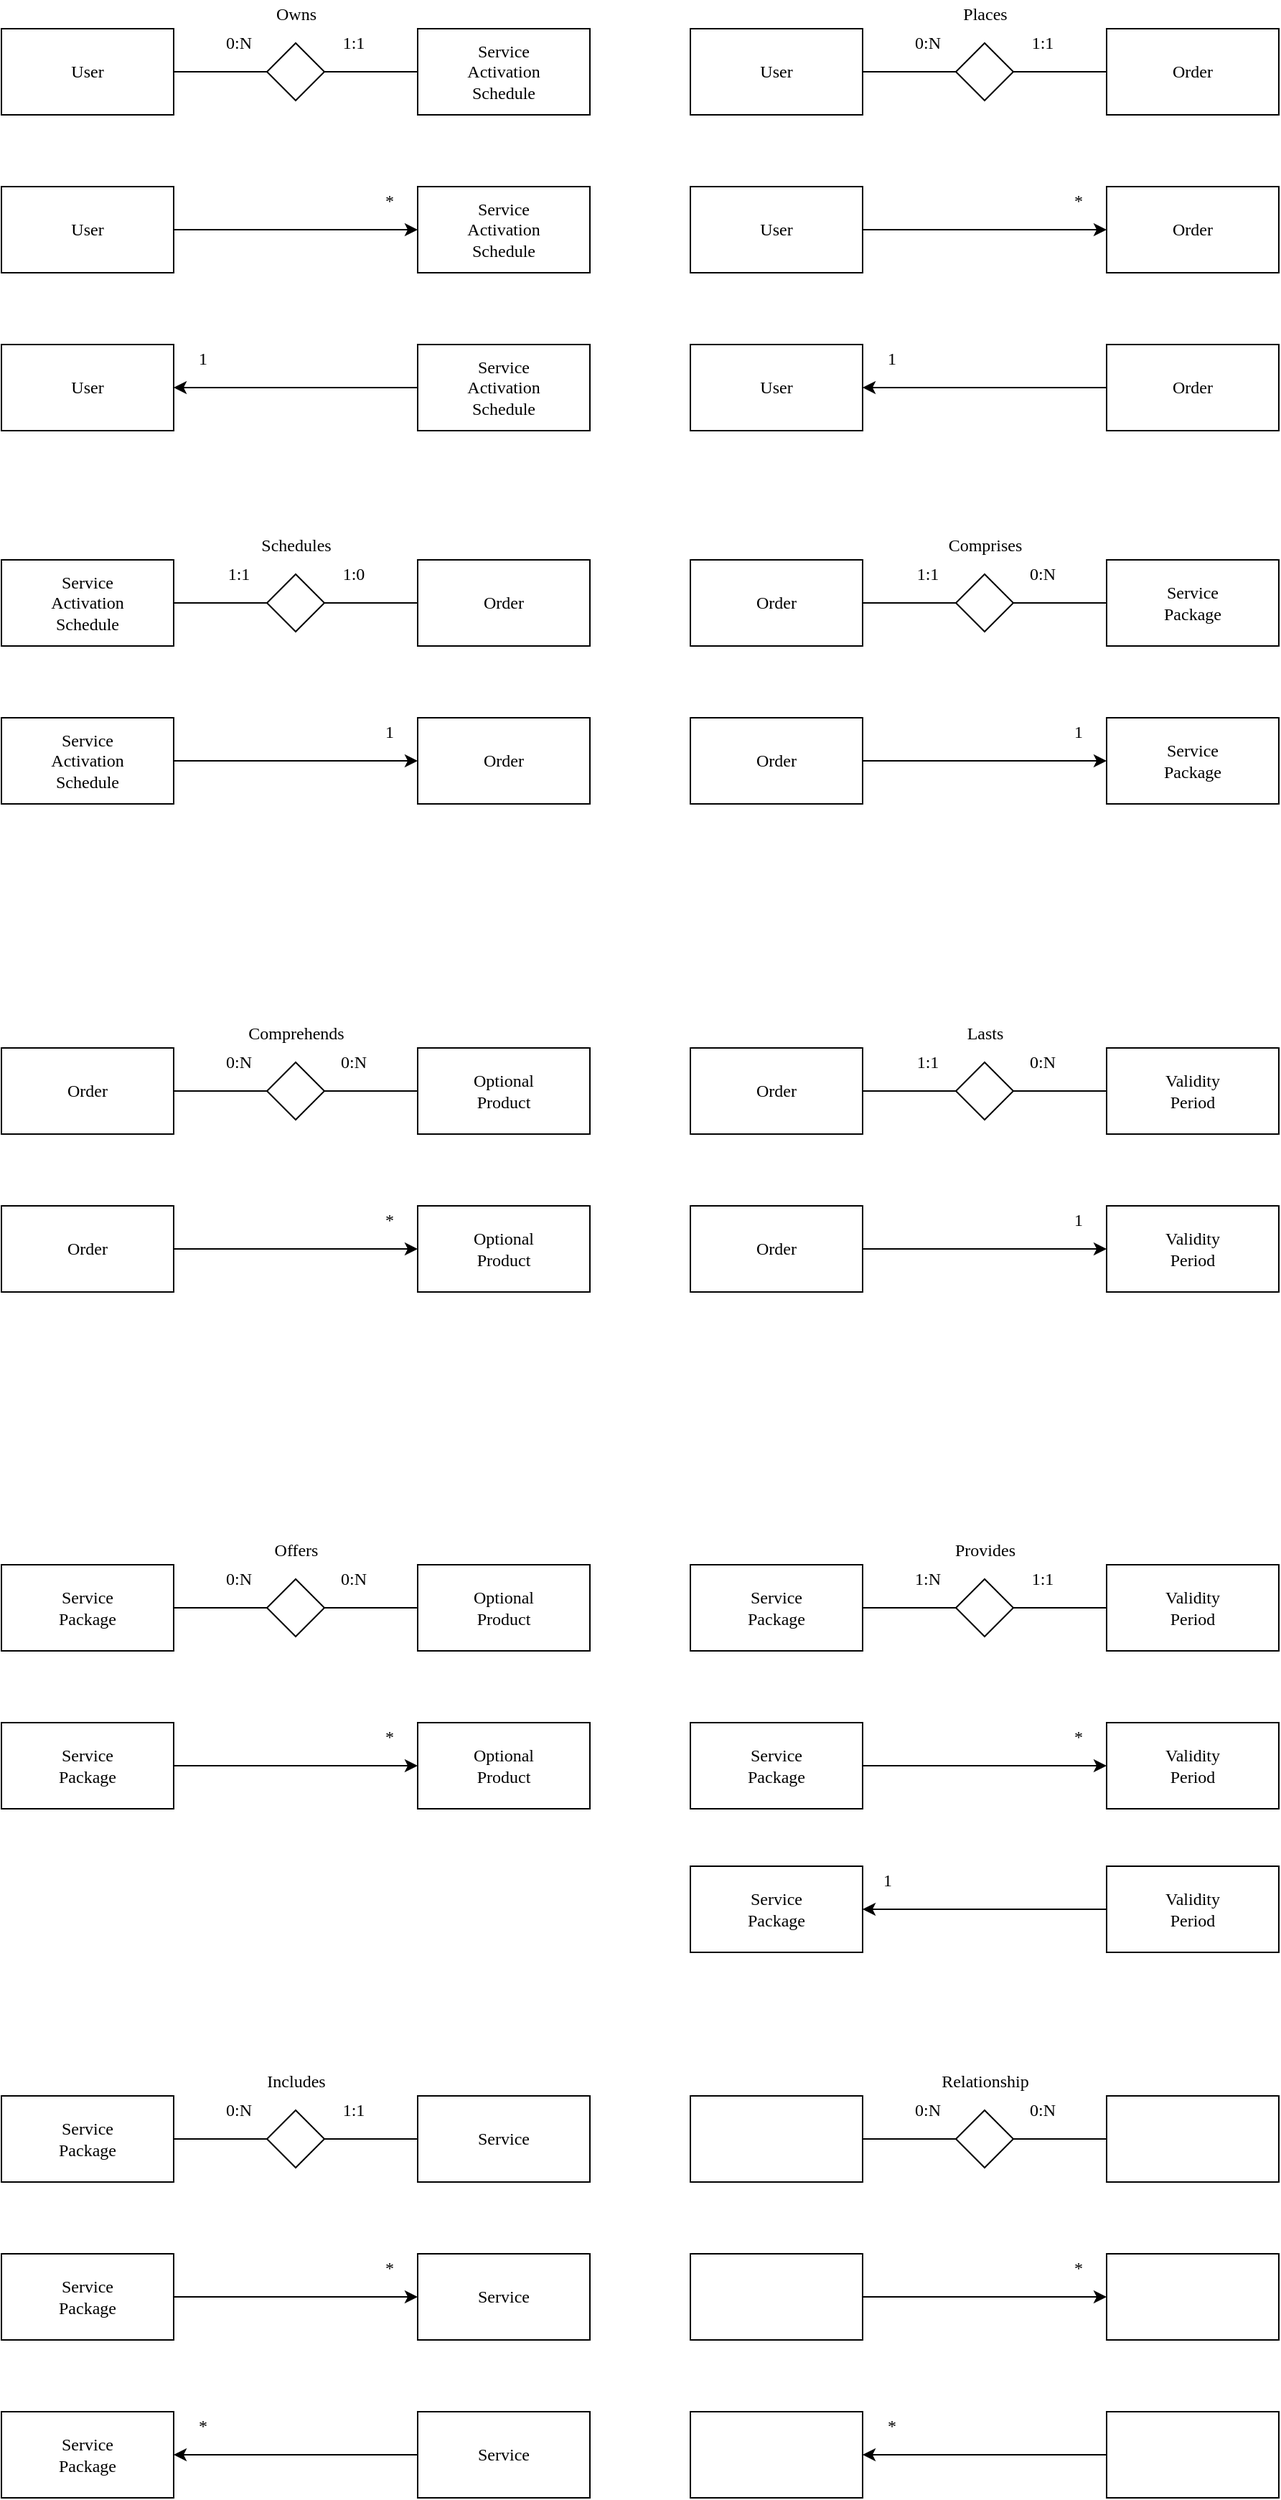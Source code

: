 <mxfile version="18.0.0" type="github">
  <diagram id="xdTWjJYM175qfD4tmGjs" name="Page-1">
    <mxGraphModel dx="852" dy="443" grid="1" gridSize="10" guides="1" tooltips="1" connect="1" arrows="1" fold="1" page="1" pageScale="1" pageWidth="1200" pageHeight="1600" math="0" shadow="0">
      <root>
        <mxCell id="0" />
        <mxCell id="1" parent="0" />
        <mxCell id="1-D_KxIJZ4Pd3v68MxdM-4" value="" style="edgeStyle=orthogonalEdgeStyle;rounded=0;orthogonalLoop=1;jettySize=auto;html=1;endArrow=none;endFill=0;fontFamily=Verdana;labelBackgroundColor=none;" parent="1" source="1-D_KxIJZ4Pd3v68MxdM-1" target="1-D_KxIJZ4Pd3v68MxdM-2" edge="1">
          <mxGeometry relative="1" as="geometry" />
        </mxCell>
        <mxCell id="1-D_KxIJZ4Pd3v68MxdM-1" value="User" style="rounded=0;whiteSpace=wrap;html=1;fontFamily=Verdana;labelBackgroundColor=none;" parent="1" vertex="1">
          <mxGeometry x="200" y="120" width="120" height="60" as="geometry" />
        </mxCell>
        <mxCell id="1-D_KxIJZ4Pd3v68MxdM-2" value="" style="rhombus;whiteSpace=wrap;html=1;fontFamily=Verdana;labelBackgroundColor=none;" parent="1" vertex="1">
          <mxGeometry x="385" y="130" width="40" height="40" as="geometry" />
        </mxCell>
        <mxCell id="1-D_KxIJZ4Pd3v68MxdM-5" value="" style="edgeStyle=orthogonalEdgeStyle;rounded=0;orthogonalLoop=1;jettySize=auto;html=1;endArrow=none;endFill=0;fontFamily=Verdana;labelBackgroundColor=none;" parent="1" source="1-D_KxIJZ4Pd3v68MxdM-3" target="1-D_KxIJZ4Pd3v68MxdM-2" edge="1">
          <mxGeometry relative="1" as="geometry" />
        </mxCell>
        <mxCell id="1-D_KxIJZ4Pd3v68MxdM-3" value="&lt;div&gt;Service&lt;/div&gt;&lt;div&gt;Activation&lt;/div&gt;&lt;div&gt;Schedule&lt;br&gt;&lt;/div&gt;" style="rounded=0;whiteSpace=wrap;html=1;fontFamily=Verdana;labelBackgroundColor=none;" parent="1" vertex="1">
          <mxGeometry x="490" y="120" width="120" height="60" as="geometry" />
        </mxCell>
        <mxCell id="1-D_KxIJZ4Pd3v68MxdM-11" style="edgeStyle=orthogonalEdgeStyle;rounded=0;orthogonalLoop=1;jettySize=auto;html=1;entryX=0;entryY=0.5;entryDx=0;entryDy=0;endArrow=classic;endFill=1;fontFamily=Verdana;labelBackgroundColor=none;" parent="1" source="1-D_KxIJZ4Pd3v68MxdM-7" target="1-D_KxIJZ4Pd3v68MxdM-10" edge="1">
          <mxGeometry relative="1" as="geometry" />
        </mxCell>
        <mxCell id="1-D_KxIJZ4Pd3v68MxdM-7" value="User" style="rounded=0;whiteSpace=wrap;html=1;fontFamily=Verdana;labelBackgroundColor=none;" parent="1" vertex="1">
          <mxGeometry x="200" y="230" width="120" height="60" as="geometry" />
        </mxCell>
        <mxCell id="1-D_KxIJZ4Pd3v68MxdM-10" value="&lt;div&gt;Service&lt;/div&gt;&lt;div&gt;Activation&lt;/div&gt;&lt;div&gt;Schedule&lt;br&gt;&lt;/div&gt;" style="rounded=0;whiteSpace=wrap;html=1;fontFamily=Verdana;labelBackgroundColor=none;" parent="1" vertex="1">
          <mxGeometry x="490" y="230" width="120" height="60" as="geometry" />
        </mxCell>
        <mxCell id="1-D_KxIJZ4Pd3v68MxdM-12" style="edgeStyle=orthogonalEdgeStyle;rounded=0;orthogonalLoop=1;jettySize=auto;html=1;entryX=0;entryY=0.5;entryDx=0;entryDy=0;endArrow=none;endFill=0;startArrow=classic;startFill=1;fontFamily=Verdana;labelBackgroundColor=none;" parent="1" source="1-D_KxIJZ4Pd3v68MxdM-13" target="1-D_KxIJZ4Pd3v68MxdM-14" edge="1">
          <mxGeometry relative="1" as="geometry" />
        </mxCell>
        <mxCell id="1-D_KxIJZ4Pd3v68MxdM-13" value="User" style="rounded=0;whiteSpace=wrap;html=1;fontFamily=Verdana;labelBackgroundColor=none;" parent="1" vertex="1">
          <mxGeometry x="200" y="340" width="120" height="60" as="geometry" />
        </mxCell>
        <mxCell id="1-D_KxIJZ4Pd3v68MxdM-14" value="&lt;div&gt;Service&lt;/div&gt;&lt;div&gt;Activation&lt;/div&gt;&lt;div&gt;Schedule&lt;br&gt;&lt;/div&gt;" style="rounded=0;whiteSpace=wrap;html=1;fontFamily=Verdana;labelBackgroundColor=none;" parent="1" vertex="1">
          <mxGeometry x="490" y="340" width="120" height="60" as="geometry" />
        </mxCell>
        <mxCell id="1-D_KxIJZ4Pd3v68MxdM-27" value="0:N" style="text;html=1;align=center;verticalAlign=middle;resizable=0;points=[];autosize=1;strokeColor=none;fillColor=none;fontFamily=Verdana;" parent="1" vertex="1">
          <mxGeometry x="345" y="120" width="40" height="20" as="geometry" />
        </mxCell>
        <mxCell id="1-D_KxIJZ4Pd3v68MxdM-28" value="1:1" style="text;html=1;align=center;verticalAlign=middle;resizable=0;points=[];autosize=1;strokeColor=none;fillColor=none;fontFamily=Verdana;" parent="1" vertex="1">
          <mxGeometry x="430" y="120" width="30" height="20" as="geometry" />
        </mxCell>
        <mxCell id="1-D_KxIJZ4Pd3v68MxdM-29" value="*" style="text;html=1;align=center;verticalAlign=middle;resizable=0;points=[];autosize=1;strokeColor=none;fillColor=none;fontFamily=Verdana;" parent="1" vertex="1">
          <mxGeometry x="460" y="230" width="20" height="20" as="geometry" />
        </mxCell>
        <mxCell id="1-D_KxIJZ4Pd3v68MxdM-30" value="1" style="text;html=1;align=center;verticalAlign=middle;resizable=0;points=[];autosize=1;strokeColor=none;fillColor=none;fontFamily=Verdana;" parent="1" vertex="1">
          <mxGeometry x="330" y="340" width="20" height="20" as="geometry" />
        </mxCell>
        <mxCell id="1-D_KxIJZ4Pd3v68MxdM-31" value="" style="edgeStyle=orthogonalEdgeStyle;rounded=0;orthogonalLoop=1;jettySize=auto;html=1;endArrow=none;endFill=0;fontFamily=Verdana;labelBackgroundColor=none;" parent="1" source="1-D_KxIJZ4Pd3v68MxdM-32" target="1-D_KxIJZ4Pd3v68MxdM-33" edge="1">
          <mxGeometry relative="1" as="geometry" />
        </mxCell>
        <mxCell id="1-D_KxIJZ4Pd3v68MxdM-32" value="User" style="rounded=0;whiteSpace=wrap;html=1;fontFamily=Verdana;labelBackgroundColor=none;" parent="1" vertex="1">
          <mxGeometry x="680" y="120" width="120" height="60" as="geometry" />
        </mxCell>
        <mxCell id="1-D_KxIJZ4Pd3v68MxdM-33" value="" style="rhombus;whiteSpace=wrap;html=1;fontFamily=Verdana;labelBackgroundColor=none;" parent="1" vertex="1">
          <mxGeometry x="865" y="130" width="40" height="40" as="geometry" />
        </mxCell>
        <mxCell id="1-D_KxIJZ4Pd3v68MxdM-34" value="" style="edgeStyle=orthogonalEdgeStyle;rounded=0;orthogonalLoop=1;jettySize=auto;html=1;endArrow=none;endFill=0;fontFamily=Verdana;labelBackgroundColor=none;" parent="1" source="1-D_KxIJZ4Pd3v68MxdM-35" target="1-D_KxIJZ4Pd3v68MxdM-33" edge="1">
          <mxGeometry relative="1" as="geometry" />
        </mxCell>
        <mxCell id="1-D_KxIJZ4Pd3v68MxdM-35" value="Order" style="rounded=0;whiteSpace=wrap;html=1;fontFamily=Verdana;labelBackgroundColor=none;" parent="1" vertex="1">
          <mxGeometry x="970" y="120" width="120" height="60" as="geometry" />
        </mxCell>
        <mxCell id="1-D_KxIJZ4Pd3v68MxdM-36" style="edgeStyle=orthogonalEdgeStyle;rounded=0;orthogonalLoop=1;jettySize=auto;html=1;entryX=0;entryY=0.5;entryDx=0;entryDy=0;endArrow=classic;endFill=1;fontFamily=Verdana;labelBackgroundColor=none;" parent="1" source="1-D_KxIJZ4Pd3v68MxdM-37" target="1-D_KxIJZ4Pd3v68MxdM-38" edge="1">
          <mxGeometry relative="1" as="geometry" />
        </mxCell>
        <mxCell id="1-D_KxIJZ4Pd3v68MxdM-37" value="User" style="rounded=0;whiteSpace=wrap;html=1;fontFamily=Verdana;labelBackgroundColor=none;" parent="1" vertex="1">
          <mxGeometry x="680" y="230" width="120" height="60" as="geometry" />
        </mxCell>
        <mxCell id="1-D_KxIJZ4Pd3v68MxdM-38" value="Order" style="rounded=0;whiteSpace=wrap;html=1;fontFamily=Verdana;labelBackgroundColor=none;" parent="1" vertex="1">
          <mxGeometry x="970" y="230" width="120" height="60" as="geometry" />
        </mxCell>
        <mxCell id="1-D_KxIJZ4Pd3v68MxdM-39" style="edgeStyle=orthogonalEdgeStyle;rounded=0;orthogonalLoop=1;jettySize=auto;html=1;entryX=0;entryY=0.5;entryDx=0;entryDy=0;endArrow=none;endFill=0;startArrow=classic;startFill=1;fontFamily=Verdana;labelBackgroundColor=none;" parent="1" source="1-D_KxIJZ4Pd3v68MxdM-40" target="1-D_KxIJZ4Pd3v68MxdM-41" edge="1">
          <mxGeometry relative="1" as="geometry" />
        </mxCell>
        <mxCell id="1-D_KxIJZ4Pd3v68MxdM-40" value="User" style="rounded=0;whiteSpace=wrap;html=1;fontFamily=Verdana;labelBackgroundColor=none;" parent="1" vertex="1">
          <mxGeometry x="680" y="340" width="120" height="60" as="geometry" />
        </mxCell>
        <mxCell id="1-D_KxIJZ4Pd3v68MxdM-41" value="Order" style="rounded=0;whiteSpace=wrap;html=1;fontFamily=Verdana;labelBackgroundColor=none;" parent="1" vertex="1">
          <mxGeometry x="970" y="340" width="120" height="60" as="geometry" />
        </mxCell>
        <mxCell id="1-D_KxIJZ4Pd3v68MxdM-42" value="0:N" style="text;html=1;align=center;verticalAlign=middle;resizable=0;points=[];autosize=1;strokeColor=none;fillColor=none;fontFamily=Verdana;" parent="1" vertex="1">
          <mxGeometry x="825" y="120" width="40" height="20" as="geometry" />
        </mxCell>
        <mxCell id="1-D_KxIJZ4Pd3v68MxdM-43" value="1:1" style="text;html=1;align=center;verticalAlign=middle;resizable=0;points=[];autosize=1;strokeColor=none;fillColor=none;fontFamily=Verdana;" parent="1" vertex="1">
          <mxGeometry x="910" y="120" width="30" height="20" as="geometry" />
        </mxCell>
        <mxCell id="1-D_KxIJZ4Pd3v68MxdM-44" value="*" style="text;html=1;align=center;verticalAlign=middle;resizable=0;points=[];autosize=1;strokeColor=none;fillColor=none;fontFamily=Verdana;" parent="1" vertex="1">
          <mxGeometry x="940" y="230" width="20" height="20" as="geometry" />
        </mxCell>
        <mxCell id="1-D_KxIJZ4Pd3v68MxdM-45" value="1" style="text;html=1;align=center;verticalAlign=middle;resizable=0;points=[];autosize=1;strokeColor=none;fillColor=none;fontFamily=Verdana;" parent="1" vertex="1">
          <mxGeometry x="810" y="340" width="20" height="20" as="geometry" />
        </mxCell>
        <mxCell id="1-D_KxIJZ4Pd3v68MxdM-46" value="" style="edgeStyle=orthogonalEdgeStyle;rounded=0;orthogonalLoop=1;jettySize=auto;html=1;endArrow=none;endFill=0;fontFamily=Verdana;labelBackgroundColor=none;" parent="1" source="1-D_KxIJZ4Pd3v68MxdM-47" target="1-D_KxIJZ4Pd3v68MxdM-48" edge="1">
          <mxGeometry relative="1" as="geometry" />
        </mxCell>
        <mxCell id="1-D_KxIJZ4Pd3v68MxdM-47" value="&lt;div&gt;Service&lt;/div&gt;&lt;div&gt;Activation&lt;/div&gt;&lt;div&gt;Schedule&lt;br&gt;&lt;/div&gt;" style="rounded=0;whiteSpace=wrap;html=1;fontFamily=Verdana;labelBackgroundColor=none;" parent="1" vertex="1">
          <mxGeometry x="200" y="490" width="120" height="60" as="geometry" />
        </mxCell>
        <mxCell id="1-D_KxIJZ4Pd3v68MxdM-48" value="" style="rhombus;whiteSpace=wrap;html=1;fontFamily=Verdana;labelBackgroundColor=none;" parent="1" vertex="1">
          <mxGeometry x="385" y="500" width="40" height="40" as="geometry" />
        </mxCell>
        <mxCell id="1-D_KxIJZ4Pd3v68MxdM-49" value="" style="edgeStyle=orthogonalEdgeStyle;rounded=0;orthogonalLoop=1;jettySize=auto;html=1;endArrow=none;endFill=0;fontFamily=Verdana;labelBackgroundColor=none;" parent="1" source="1-D_KxIJZ4Pd3v68MxdM-50" target="1-D_KxIJZ4Pd3v68MxdM-48" edge="1">
          <mxGeometry relative="1" as="geometry" />
        </mxCell>
        <mxCell id="1-D_KxIJZ4Pd3v68MxdM-50" value="Order" style="rounded=0;whiteSpace=wrap;html=1;fontFamily=Verdana;labelBackgroundColor=none;" parent="1" vertex="1">
          <mxGeometry x="490" y="490" width="120" height="60" as="geometry" />
        </mxCell>
        <mxCell id="1-D_KxIJZ4Pd3v68MxdM-51" style="edgeStyle=orthogonalEdgeStyle;rounded=0;orthogonalLoop=1;jettySize=auto;html=1;entryX=0;entryY=0.5;entryDx=0;entryDy=0;endArrow=classic;endFill=1;fontFamily=Verdana;labelBackgroundColor=none;" parent="1" source="1-D_KxIJZ4Pd3v68MxdM-52" target="1-D_KxIJZ4Pd3v68MxdM-53" edge="1">
          <mxGeometry relative="1" as="geometry" />
        </mxCell>
        <mxCell id="1-D_KxIJZ4Pd3v68MxdM-52" value="&lt;div&gt;Service&lt;/div&gt;&lt;div&gt;Activation&lt;/div&gt;&lt;div&gt;Schedule&lt;br&gt;&lt;/div&gt;" style="rounded=0;whiteSpace=wrap;html=1;fontFamily=Verdana;labelBackgroundColor=none;" parent="1" vertex="1">
          <mxGeometry x="200" y="600" width="120" height="60" as="geometry" />
        </mxCell>
        <mxCell id="1-D_KxIJZ4Pd3v68MxdM-53" value="Order" style="rounded=0;whiteSpace=wrap;html=1;fontFamily=Verdana;labelBackgroundColor=none;" parent="1" vertex="1">
          <mxGeometry x="490" y="600" width="120" height="60" as="geometry" />
        </mxCell>
        <mxCell id="1-D_KxIJZ4Pd3v68MxdM-57" value="1:1" style="text;html=1;align=center;verticalAlign=middle;resizable=0;points=[];autosize=1;strokeColor=none;fillColor=none;fontFamily=Verdana;" parent="1" vertex="1">
          <mxGeometry x="350" y="490" width="30" height="20" as="geometry" />
        </mxCell>
        <mxCell id="1-D_KxIJZ4Pd3v68MxdM-58" value="1:0" style="text;html=1;align=center;verticalAlign=middle;resizable=0;points=[];autosize=1;strokeColor=none;fillColor=none;fontFamily=Verdana;" parent="1" vertex="1">
          <mxGeometry x="430" y="490" width="30" height="20" as="geometry" />
        </mxCell>
        <mxCell id="1-D_KxIJZ4Pd3v68MxdM-59" value="1" style="text;html=1;align=center;verticalAlign=middle;resizable=0;points=[];autosize=1;strokeColor=none;fillColor=none;fontFamily=Verdana;" parent="1" vertex="1">
          <mxGeometry x="460" y="600" width="20" height="20" as="geometry" />
        </mxCell>
        <mxCell id="1-D_KxIJZ4Pd3v68MxdM-61" value="" style="edgeStyle=orthogonalEdgeStyle;rounded=0;orthogonalLoop=1;jettySize=auto;html=1;endArrow=none;endFill=0;fontFamily=Verdana;labelBackgroundColor=none;" parent="1" source="1-D_KxIJZ4Pd3v68MxdM-62" target="1-D_KxIJZ4Pd3v68MxdM-63" edge="1">
          <mxGeometry relative="1" as="geometry" />
        </mxCell>
        <mxCell id="1-D_KxIJZ4Pd3v68MxdM-62" value="Order" style="rounded=0;whiteSpace=wrap;html=1;fontFamily=Verdana;labelBackgroundColor=none;" parent="1" vertex="1">
          <mxGeometry x="200" y="830" width="120" height="60" as="geometry" />
        </mxCell>
        <mxCell id="1-D_KxIJZ4Pd3v68MxdM-63" value="" style="rhombus;whiteSpace=wrap;html=1;fontFamily=Verdana;labelBackgroundColor=none;" parent="1" vertex="1">
          <mxGeometry x="385" y="840" width="40" height="40" as="geometry" />
        </mxCell>
        <mxCell id="1-D_KxIJZ4Pd3v68MxdM-64" value="" style="edgeStyle=orthogonalEdgeStyle;rounded=0;orthogonalLoop=1;jettySize=auto;html=1;endArrow=none;endFill=0;fontFamily=Verdana;labelBackgroundColor=none;" parent="1" source="1-D_KxIJZ4Pd3v68MxdM-65" target="1-D_KxIJZ4Pd3v68MxdM-63" edge="1">
          <mxGeometry relative="1" as="geometry" />
        </mxCell>
        <mxCell id="1-D_KxIJZ4Pd3v68MxdM-65" value="&lt;div&gt;Optional&lt;/div&gt;&lt;div&gt;Product&lt;br&gt;&lt;/div&gt;" style="rounded=0;whiteSpace=wrap;html=1;fontFamily=Verdana;labelBackgroundColor=none;" parent="1" vertex="1">
          <mxGeometry x="490" y="830" width="120" height="60" as="geometry" />
        </mxCell>
        <mxCell id="1-D_KxIJZ4Pd3v68MxdM-66" style="edgeStyle=orthogonalEdgeStyle;rounded=0;orthogonalLoop=1;jettySize=auto;html=1;entryX=0;entryY=0.5;entryDx=0;entryDy=0;endArrow=classic;endFill=1;fontFamily=Verdana;labelBackgroundColor=none;" parent="1" source="1-D_KxIJZ4Pd3v68MxdM-67" target="1-D_KxIJZ4Pd3v68MxdM-68" edge="1">
          <mxGeometry relative="1" as="geometry" />
        </mxCell>
        <mxCell id="1-D_KxIJZ4Pd3v68MxdM-67" value="Order" style="rounded=0;whiteSpace=wrap;html=1;fontFamily=Verdana;labelBackgroundColor=none;" parent="1" vertex="1">
          <mxGeometry x="200" y="940" width="120" height="60" as="geometry" />
        </mxCell>
        <mxCell id="1-D_KxIJZ4Pd3v68MxdM-68" value="&lt;div&gt;Optional&lt;/div&gt;&lt;div&gt;Product&lt;br&gt;&lt;/div&gt;" style="rounded=0;whiteSpace=wrap;html=1;fontFamily=Verdana;labelBackgroundColor=none;" parent="1" vertex="1">
          <mxGeometry x="490" y="940" width="120" height="60" as="geometry" />
        </mxCell>
        <mxCell id="1-D_KxIJZ4Pd3v68MxdM-72" value="0:N" style="text;html=1;align=center;verticalAlign=middle;resizable=0;points=[];autosize=1;strokeColor=none;fillColor=none;fontFamily=Verdana;" parent="1" vertex="1">
          <mxGeometry x="345" y="830" width="40" height="20" as="geometry" />
        </mxCell>
        <mxCell id="1-D_KxIJZ4Pd3v68MxdM-73" value="0:N" style="text;html=1;align=center;verticalAlign=middle;resizable=0;points=[];autosize=1;strokeColor=none;fillColor=none;fontFamily=Verdana;" parent="1" vertex="1">
          <mxGeometry x="425" y="830" width="40" height="20" as="geometry" />
        </mxCell>
        <mxCell id="1-D_KxIJZ4Pd3v68MxdM-74" value="*" style="text;html=1;align=center;verticalAlign=middle;resizable=0;points=[];autosize=1;strokeColor=none;fillColor=none;fontFamily=Verdana;" parent="1" vertex="1">
          <mxGeometry x="460" y="940" width="20" height="20" as="geometry" />
        </mxCell>
        <mxCell id="1-D_KxIJZ4Pd3v68MxdM-76" value="" style="edgeStyle=orthogonalEdgeStyle;rounded=0;orthogonalLoop=1;jettySize=auto;html=1;endArrow=none;endFill=0;fontFamily=Verdana;labelBackgroundColor=none;" parent="1" source="1-D_KxIJZ4Pd3v68MxdM-77" target="1-D_KxIJZ4Pd3v68MxdM-78" edge="1">
          <mxGeometry relative="1" as="geometry" />
        </mxCell>
        <mxCell id="1-D_KxIJZ4Pd3v68MxdM-77" value="&lt;div&gt;Service&lt;/div&gt;&lt;div&gt;Package&lt;br&gt;&lt;/div&gt;" style="rounded=0;whiteSpace=wrap;html=1;fontFamily=Verdana;labelBackgroundColor=none;" parent="1" vertex="1">
          <mxGeometry x="200" y="1190" width="120" height="60" as="geometry" />
        </mxCell>
        <mxCell id="1-D_KxIJZ4Pd3v68MxdM-78" value="" style="rhombus;whiteSpace=wrap;html=1;fontFamily=Verdana;labelBackgroundColor=none;" parent="1" vertex="1">
          <mxGeometry x="385" y="1200" width="40" height="40" as="geometry" />
        </mxCell>
        <mxCell id="1-D_KxIJZ4Pd3v68MxdM-79" value="" style="edgeStyle=orthogonalEdgeStyle;rounded=0;orthogonalLoop=1;jettySize=auto;html=1;endArrow=none;endFill=0;fontFamily=Verdana;labelBackgroundColor=none;" parent="1" source="1-D_KxIJZ4Pd3v68MxdM-80" target="1-D_KxIJZ4Pd3v68MxdM-78" edge="1">
          <mxGeometry relative="1" as="geometry" />
        </mxCell>
        <mxCell id="1-D_KxIJZ4Pd3v68MxdM-80" value="&lt;div&gt;Optional&lt;/div&gt;&lt;div&gt;Product&lt;br&gt;&lt;/div&gt;" style="rounded=0;whiteSpace=wrap;html=1;fontFamily=Verdana;labelBackgroundColor=none;" parent="1" vertex="1">
          <mxGeometry x="490" y="1190" width="120" height="60" as="geometry" />
        </mxCell>
        <mxCell id="1-D_KxIJZ4Pd3v68MxdM-81" style="edgeStyle=orthogonalEdgeStyle;rounded=0;orthogonalLoop=1;jettySize=auto;html=1;entryX=0;entryY=0.5;entryDx=0;entryDy=0;endArrow=classic;endFill=1;fontFamily=Verdana;labelBackgroundColor=none;" parent="1" source="1-D_KxIJZ4Pd3v68MxdM-82" target="1-D_KxIJZ4Pd3v68MxdM-83" edge="1">
          <mxGeometry relative="1" as="geometry" />
        </mxCell>
        <mxCell id="1-D_KxIJZ4Pd3v68MxdM-82" value="&lt;div&gt;Service&lt;/div&gt;&lt;div&gt;Package&lt;br&gt;&lt;/div&gt;" style="rounded=0;whiteSpace=wrap;html=1;fontFamily=Verdana;labelBackgroundColor=none;" parent="1" vertex="1">
          <mxGeometry x="200" y="1300" width="120" height="60" as="geometry" />
        </mxCell>
        <mxCell id="1-D_KxIJZ4Pd3v68MxdM-83" value="&lt;div&gt;Optional&lt;/div&gt;&lt;div&gt;Product&lt;br&gt;&lt;/div&gt;" style="rounded=0;whiteSpace=wrap;html=1;fontFamily=Verdana;labelBackgroundColor=none;" parent="1" vertex="1">
          <mxGeometry x="490" y="1300" width="120" height="60" as="geometry" />
        </mxCell>
        <mxCell id="1-D_KxIJZ4Pd3v68MxdM-87" value="0:N" style="text;html=1;align=center;verticalAlign=middle;resizable=0;points=[];autosize=1;strokeColor=none;fillColor=none;fontFamily=Verdana;" parent="1" vertex="1">
          <mxGeometry x="345" y="1190" width="40" height="20" as="geometry" />
        </mxCell>
        <mxCell id="1-D_KxIJZ4Pd3v68MxdM-88" value="0:N" style="text;html=1;align=center;verticalAlign=middle;resizable=0;points=[];autosize=1;strokeColor=none;fillColor=none;fontFamily=Verdana;" parent="1" vertex="1">
          <mxGeometry x="425" y="1190" width="40" height="20" as="geometry" />
        </mxCell>
        <mxCell id="1-D_KxIJZ4Pd3v68MxdM-89" value="*" style="text;html=1;align=center;verticalAlign=middle;resizable=0;points=[];autosize=1;strokeColor=none;fillColor=none;fontFamily=Verdana;" parent="1" vertex="1">
          <mxGeometry x="460" y="1300" width="20" height="20" as="geometry" />
        </mxCell>
        <mxCell id="1-D_KxIJZ4Pd3v68MxdM-91" value="" style="edgeStyle=orthogonalEdgeStyle;rounded=0;orthogonalLoop=1;jettySize=auto;html=1;endArrow=none;endFill=0;fontFamily=Verdana;labelBackgroundColor=none;" parent="1" source="1-D_KxIJZ4Pd3v68MxdM-92" target="1-D_KxIJZ4Pd3v68MxdM-93" edge="1">
          <mxGeometry relative="1" as="geometry" />
        </mxCell>
        <mxCell id="1-D_KxIJZ4Pd3v68MxdM-92" value="&lt;div&gt;Service&lt;/div&gt;&lt;div&gt;Package&lt;br&gt;&lt;/div&gt;" style="rounded=0;whiteSpace=wrap;html=1;fontFamily=Verdana;labelBackgroundColor=none;" parent="1" vertex="1">
          <mxGeometry x="200" y="1560" width="120" height="60" as="geometry" />
        </mxCell>
        <mxCell id="1-D_KxIJZ4Pd3v68MxdM-93" value="" style="rhombus;whiteSpace=wrap;html=1;fontFamily=Verdana;labelBackgroundColor=none;" parent="1" vertex="1">
          <mxGeometry x="385" y="1570" width="40" height="40" as="geometry" />
        </mxCell>
        <mxCell id="1-D_KxIJZ4Pd3v68MxdM-94" value="" style="edgeStyle=orthogonalEdgeStyle;rounded=0;orthogonalLoop=1;jettySize=auto;html=1;endArrow=none;endFill=0;fontFamily=Verdana;labelBackgroundColor=none;" parent="1" source="1-D_KxIJZ4Pd3v68MxdM-95" target="1-D_KxIJZ4Pd3v68MxdM-93" edge="1">
          <mxGeometry relative="1" as="geometry" />
        </mxCell>
        <mxCell id="1-D_KxIJZ4Pd3v68MxdM-95" value="Service" style="rounded=0;whiteSpace=wrap;html=1;fontFamily=Verdana;labelBackgroundColor=none;" parent="1" vertex="1">
          <mxGeometry x="490" y="1560" width="120" height="60" as="geometry" />
        </mxCell>
        <mxCell id="1-D_KxIJZ4Pd3v68MxdM-96" style="edgeStyle=orthogonalEdgeStyle;rounded=0;orthogonalLoop=1;jettySize=auto;html=1;entryX=0;entryY=0.5;entryDx=0;entryDy=0;endArrow=classic;endFill=1;fontFamily=Verdana;labelBackgroundColor=none;" parent="1" source="1-D_KxIJZ4Pd3v68MxdM-97" target="1-D_KxIJZ4Pd3v68MxdM-98" edge="1">
          <mxGeometry relative="1" as="geometry" />
        </mxCell>
        <mxCell id="1-D_KxIJZ4Pd3v68MxdM-97" value="&lt;div&gt;Service&lt;/div&gt;&lt;div&gt;Package&lt;br&gt;&lt;/div&gt;" style="rounded=0;whiteSpace=wrap;html=1;fontFamily=Verdana;labelBackgroundColor=none;" parent="1" vertex="1">
          <mxGeometry x="200" y="1670" width="120" height="60" as="geometry" />
        </mxCell>
        <mxCell id="1-D_KxIJZ4Pd3v68MxdM-98" value="Service" style="rounded=0;whiteSpace=wrap;html=1;fontFamily=Verdana;labelBackgroundColor=none;" parent="1" vertex="1">
          <mxGeometry x="490" y="1670" width="120" height="60" as="geometry" />
        </mxCell>
        <mxCell id="1-D_KxIJZ4Pd3v68MxdM-99" style="edgeStyle=orthogonalEdgeStyle;rounded=0;orthogonalLoop=1;jettySize=auto;html=1;entryX=0;entryY=0.5;entryDx=0;entryDy=0;endArrow=none;endFill=0;startArrow=classic;startFill=1;fontFamily=Verdana;labelBackgroundColor=none;" parent="1" source="1-D_KxIJZ4Pd3v68MxdM-100" target="1-D_KxIJZ4Pd3v68MxdM-101" edge="1">
          <mxGeometry relative="1" as="geometry" />
        </mxCell>
        <mxCell id="1-D_KxIJZ4Pd3v68MxdM-100" value="&lt;div&gt;Service&lt;/div&gt;&lt;div&gt;Package&lt;br&gt;&lt;/div&gt;" style="rounded=0;whiteSpace=wrap;html=1;fontFamily=Verdana;labelBackgroundColor=none;" parent="1" vertex="1">
          <mxGeometry x="200" y="1780" width="120" height="60" as="geometry" />
        </mxCell>
        <mxCell id="1-D_KxIJZ4Pd3v68MxdM-101" value="Service" style="rounded=0;whiteSpace=wrap;html=1;fontFamily=Verdana;labelBackgroundColor=none;" parent="1" vertex="1">
          <mxGeometry x="490" y="1780" width="120" height="60" as="geometry" />
        </mxCell>
        <mxCell id="1-D_KxIJZ4Pd3v68MxdM-102" value="0:N" style="text;html=1;align=center;verticalAlign=middle;resizable=0;points=[];autosize=1;strokeColor=none;fillColor=none;fontFamily=Verdana;" parent="1" vertex="1">
          <mxGeometry x="345" y="1560" width="40" height="20" as="geometry" />
        </mxCell>
        <mxCell id="1-D_KxIJZ4Pd3v68MxdM-103" value="1:1" style="text;html=1;align=center;verticalAlign=middle;resizable=0;points=[];autosize=1;strokeColor=none;fillColor=none;fontFamily=Verdana;" parent="1" vertex="1">
          <mxGeometry x="430" y="1560" width="30" height="20" as="geometry" />
        </mxCell>
        <mxCell id="1-D_KxIJZ4Pd3v68MxdM-104" value="*" style="text;html=1;align=center;verticalAlign=middle;resizable=0;points=[];autosize=1;strokeColor=none;fillColor=none;fontFamily=Verdana;" parent="1" vertex="1">
          <mxGeometry x="460" y="1670" width="20" height="20" as="geometry" />
        </mxCell>
        <mxCell id="1-D_KxIJZ4Pd3v68MxdM-105" value="*" style="text;html=1;align=center;verticalAlign=middle;resizable=0;points=[];autosize=1;strokeColor=none;fillColor=none;fontFamily=Verdana;" parent="1" vertex="1">
          <mxGeometry x="330" y="1780" width="20" height="20" as="geometry" />
        </mxCell>
        <mxCell id="1-D_KxIJZ4Pd3v68MxdM-106" value="" style="edgeStyle=orthogonalEdgeStyle;rounded=0;orthogonalLoop=1;jettySize=auto;html=1;endArrow=none;endFill=0;fontFamily=Verdana;labelBackgroundColor=none;" parent="1" source="1-D_KxIJZ4Pd3v68MxdM-107" target="1-D_KxIJZ4Pd3v68MxdM-108" edge="1">
          <mxGeometry relative="1" as="geometry" />
        </mxCell>
        <mxCell id="1-D_KxIJZ4Pd3v68MxdM-107" value="Order" style="rounded=0;whiteSpace=wrap;html=1;fontFamily=Verdana;labelBackgroundColor=none;" parent="1" vertex="1">
          <mxGeometry x="680" y="490" width="120" height="60" as="geometry" />
        </mxCell>
        <mxCell id="1-D_KxIJZ4Pd3v68MxdM-108" value="" style="rhombus;whiteSpace=wrap;html=1;fontFamily=Verdana;labelBackgroundColor=none;" parent="1" vertex="1">
          <mxGeometry x="865" y="500" width="40" height="40" as="geometry" />
        </mxCell>
        <mxCell id="1-D_KxIJZ4Pd3v68MxdM-109" value="" style="edgeStyle=orthogonalEdgeStyle;rounded=0;orthogonalLoop=1;jettySize=auto;html=1;endArrow=none;endFill=0;fontFamily=Verdana;labelBackgroundColor=none;" parent="1" source="1-D_KxIJZ4Pd3v68MxdM-110" target="1-D_KxIJZ4Pd3v68MxdM-108" edge="1">
          <mxGeometry relative="1" as="geometry" />
        </mxCell>
        <mxCell id="1-D_KxIJZ4Pd3v68MxdM-110" value="&lt;div&gt;Service&lt;/div&gt;&lt;div&gt;Package&lt;br&gt;&lt;/div&gt;" style="rounded=0;whiteSpace=wrap;html=1;fontFamily=Verdana;labelBackgroundColor=none;" parent="1" vertex="1">
          <mxGeometry x="970" y="490" width="120" height="60" as="geometry" />
        </mxCell>
        <mxCell id="1-D_KxIJZ4Pd3v68MxdM-111" style="edgeStyle=orthogonalEdgeStyle;rounded=0;orthogonalLoop=1;jettySize=auto;html=1;entryX=0;entryY=0.5;entryDx=0;entryDy=0;endArrow=classic;endFill=1;fontFamily=Verdana;labelBackgroundColor=none;" parent="1" source="1-D_KxIJZ4Pd3v68MxdM-112" target="1-D_KxIJZ4Pd3v68MxdM-113" edge="1">
          <mxGeometry relative="1" as="geometry" />
        </mxCell>
        <mxCell id="1-D_KxIJZ4Pd3v68MxdM-112" value="Order" style="rounded=0;whiteSpace=wrap;html=1;fontFamily=Verdana;labelBackgroundColor=none;" parent="1" vertex="1">
          <mxGeometry x="680" y="600" width="120" height="60" as="geometry" />
        </mxCell>
        <mxCell id="1-D_KxIJZ4Pd3v68MxdM-113" value="&lt;div&gt;Service&lt;/div&gt;&lt;div&gt;Package&lt;br&gt;&lt;/div&gt;" style="rounded=0;whiteSpace=wrap;html=1;fontFamily=Verdana;labelBackgroundColor=none;" parent="1" vertex="1">
          <mxGeometry x="970" y="600" width="120" height="60" as="geometry" />
        </mxCell>
        <mxCell id="1-D_KxIJZ4Pd3v68MxdM-117" value="1:1" style="text;html=1;align=center;verticalAlign=middle;resizable=0;points=[];autosize=1;strokeColor=none;fillColor=none;fontFamily=Verdana;" parent="1" vertex="1">
          <mxGeometry x="830" y="490" width="30" height="20" as="geometry" />
        </mxCell>
        <mxCell id="1-D_KxIJZ4Pd3v68MxdM-118" value="0:N" style="text;html=1;align=center;verticalAlign=middle;resizable=0;points=[];autosize=1;strokeColor=none;fillColor=none;fontFamily=Verdana;" parent="1" vertex="1">
          <mxGeometry x="905" y="490" width="40" height="20" as="geometry" />
        </mxCell>
        <mxCell id="1-D_KxIJZ4Pd3v68MxdM-119" value="1" style="text;html=1;align=center;verticalAlign=middle;resizable=0;points=[];autosize=1;strokeColor=none;fillColor=none;fontFamily=Verdana;" parent="1" vertex="1">
          <mxGeometry x="940" y="600" width="20" height="20" as="geometry" />
        </mxCell>
        <mxCell id="1-D_KxIJZ4Pd3v68MxdM-121" value="" style="edgeStyle=orthogonalEdgeStyle;rounded=0;orthogonalLoop=1;jettySize=auto;html=1;endArrow=none;endFill=0;fontFamily=Verdana;labelBackgroundColor=none;" parent="1" source="1-D_KxIJZ4Pd3v68MxdM-122" target="1-D_KxIJZ4Pd3v68MxdM-123" edge="1">
          <mxGeometry relative="1" as="geometry" />
        </mxCell>
        <mxCell id="1-D_KxIJZ4Pd3v68MxdM-122" value="Order" style="rounded=0;whiteSpace=wrap;html=1;fontFamily=Verdana;labelBackgroundColor=none;" parent="1" vertex="1">
          <mxGeometry x="680" y="830" width="120" height="60" as="geometry" />
        </mxCell>
        <mxCell id="1-D_KxIJZ4Pd3v68MxdM-123" value="" style="rhombus;whiteSpace=wrap;html=1;fontFamily=Verdana;labelBackgroundColor=none;" parent="1" vertex="1">
          <mxGeometry x="865" y="840" width="40" height="40" as="geometry" />
        </mxCell>
        <mxCell id="1-D_KxIJZ4Pd3v68MxdM-124" value="" style="edgeStyle=orthogonalEdgeStyle;rounded=0;orthogonalLoop=1;jettySize=auto;html=1;endArrow=none;endFill=0;fontFamily=Verdana;labelBackgroundColor=none;" parent="1" source="1-D_KxIJZ4Pd3v68MxdM-125" target="1-D_KxIJZ4Pd3v68MxdM-123" edge="1">
          <mxGeometry relative="1" as="geometry" />
        </mxCell>
        <mxCell id="1-D_KxIJZ4Pd3v68MxdM-125" value="&lt;div&gt;Validity&lt;/div&gt;&lt;div&gt;Period&lt;br&gt;&lt;/div&gt;" style="rounded=0;whiteSpace=wrap;html=1;fontFamily=Verdana;labelBackgroundColor=none;" parent="1" vertex="1">
          <mxGeometry x="970" y="830" width="120" height="60" as="geometry" />
        </mxCell>
        <mxCell id="1-D_KxIJZ4Pd3v68MxdM-126" style="edgeStyle=orthogonalEdgeStyle;rounded=0;orthogonalLoop=1;jettySize=auto;html=1;entryX=0;entryY=0.5;entryDx=0;entryDy=0;endArrow=classic;endFill=1;fontFamily=Verdana;labelBackgroundColor=none;" parent="1" source="1-D_KxIJZ4Pd3v68MxdM-127" target="1-D_KxIJZ4Pd3v68MxdM-128" edge="1">
          <mxGeometry relative="1" as="geometry" />
        </mxCell>
        <mxCell id="1-D_KxIJZ4Pd3v68MxdM-127" value="Order" style="rounded=0;whiteSpace=wrap;html=1;fontFamily=Verdana;labelBackgroundColor=none;" parent="1" vertex="1">
          <mxGeometry x="680" y="940" width="120" height="60" as="geometry" />
        </mxCell>
        <mxCell id="1-D_KxIJZ4Pd3v68MxdM-128" value="&lt;div&gt;Validity&lt;/div&gt;&lt;div&gt;Period&lt;br&gt;&lt;/div&gt;" style="rounded=0;whiteSpace=wrap;html=1;fontFamily=Verdana;labelBackgroundColor=none;" parent="1" vertex="1">
          <mxGeometry x="970" y="940" width="120" height="60" as="geometry" />
        </mxCell>
        <mxCell id="1-D_KxIJZ4Pd3v68MxdM-132" value="1:1" style="text;html=1;align=center;verticalAlign=middle;resizable=0;points=[];autosize=1;strokeColor=none;fillColor=none;fontFamily=Verdana;" parent="1" vertex="1">
          <mxGeometry x="830" y="830" width="30" height="20" as="geometry" />
        </mxCell>
        <mxCell id="1-D_KxIJZ4Pd3v68MxdM-133" value="0:N" style="text;html=1;align=center;verticalAlign=middle;resizable=0;points=[];autosize=1;strokeColor=none;fillColor=none;fontFamily=Verdana;" parent="1" vertex="1">
          <mxGeometry x="905" y="830" width="40" height="20" as="geometry" />
        </mxCell>
        <mxCell id="1-D_KxIJZ4Pd3v68MxdM-134" value="1" style="text;html=1;align=center;verticalAlign=middle;resizable=0;points=[];autosize=1;strokeColor=none;fillColor=none;fontFamily=Verdana;" parent="1" vertex="1">
          <mxGeometry x="940" y="940" width="20" height="20" as="geometry" />
        </mxCell>
        <mxCell id="1-D_KxIJZ4Pd3v68MxdM-136" value="" style="edgeStyle=orthogonalEdgeStyle;rounded=0;orthogonalLoop=1;jettySize=auto;html=1;endArrow=none;endFill=0;fontFamily=Verdana;labelBackgroundColor=none;" parent="1" source="1-D_KxIJZ4Pd3v68MxdM-137" target="1-D_KxIJZ4Pd3v68MxdM-138" edge="1">
          <mxGeometry relative="1" as="geometry" />
        </mxCell>
        <mxCell id="1-D_KxIJZ4Pd3v68MxdM-137" value="&lt;div&gt;Service&lt;/div&gt;&lt;div&gt;Package&lt;br&gt;&lt;/div&gt;" style="rounded=0;whiteSpace=wrap;html=1;fontFamily=Verdana;labelBackgroundColor=none;" parent="1" vertex="1">
          <mxGeometry x="680" y="1190" width="120" height="60" as="geometry" />
        </mxCell>
        <mxCell id="1-D_KxIJZ4Pd3v68MxdM-138" value="" style="rhombus;whiteSpace=wrap;html=1;fontFamily=Verdana;labelBackgroundColor=none;" parent="1" vertex="1">
          <mxGeometry x="865" y="1200" width="40" height="40" as="geometry" />
        </mxCell>
        <mxCell id="1-D_KxIJZ4Pd3v68MxdM-139" value="" style="edgeStyle=orthogonalEdgeStyle;rounded=0;orthogonalLoop=1;jettySize=auto;html=1;endArrow=none;endFill=0;fontFamily=Verdana;labelBackgroundColor=none;" parent="1" source="1-D_KxIJZ4Pd3v68MxdM-140" target="1-D_KxIJZ4Pd3v68MxdM-138" edge="1">
          <mxGeometry relative="1" as="geometry" />
        </mxCell>
        <mxCell id="1-D_KxIJZ4Pd3v68MxdM-140" value="&lt;div&gt;Validity&lt;/div&gt;&lt;div&gt;Period&lt;br&gt;&lt;/div&gt;" style="rounded=0;whiteSpace=wrap;html=1;fontFamily=Verdana;labelBackgroundColor=none;" parent="1" vertex="1">
          <mxGeometry x="970" y="1190" width="120" height="60" as="geometry" />
        </mxCell>
        <mxCell id="1-D_KxIJZ4Pd3v68MxdM-141" style="edgeStyle=orthogonalEdgeStyle;rounded=0;orthogonalLoop=1;jettySize=auto;html=1;entryX=0;entryY=0.5;entryDx=0;entryDy=0;endArrow=classic;endFill=1;fontFamily=Verdana;labelBackgroundColor=none;" parent="1" source="1-D_KxIJZ4Pd3v68MxdM-142" target="1-D_KxIJZ4Pd3v68MxdM-143" edge="1">
          <mxGeometry relative="1" as="geometry" />
        </mxCell>
        <mxCell id="1-D_KxIJZ4Pd3v68MxdM-142" value="&lt;div&gt;Service&lt;/div&gt;&lt;div&gt;Package&lt;br&gt;&lt;/div&gt;" style="rounded=0;whiteSpace=wrap;html=1;fontFamily=Verdana;labelBackgroundColor=none;" parent="1" vertex="1">
          <mxGeometry x="680" y="1300" width="120" height="60" as="geometry" />
        </mxCell>
        <mxCell id="1-D_KxIJZ4Pd3v68MxdM-143" value="&lt;div&gt;Validity&lt;/div&gt;&lt;div&gt;Period&lt;br&gt;&lt;/div&gt;" style="rounded=0;whiteSpace=wrap;html=1;fontFamily=Verdana;labelBackgroundColor=none;" parent="1" vertex="1">
          <mxGeometry x="970" y="1300" width="120" height="60" as="geometry" />
        </mxCell>
        <mxCell id="1-D_KxIJZ4Pd3v68MxdM-147" value="1:N" style="text;html=1;align=center;verticalAlign=middle;resizable=0;points=[];autosize=1;strokeColor=none;fillColor=none;fontFamily=Verdana;" parent="1" vertex="1">
          <mxGeometry x="825" y="1190" width="40" height="20" as="geometry" />
        </mxCell>
        <mxCell id="1-D_KxIJZ4Pd3v68MxdM-148" value="1:1" style="text;html=1;align=center;verticalAlign=middle;resizable=0;points=[];autosize=1;strokeColor=none;fillColor=none;fontFamily=Verdana;" parent="1" vertex="1">
          <mxGeometry x="910" y="1190" width="30" height="20" as="geometry" />
        </mxCell>
        <mxCell id="1-D_KxIJZ4Pd3v68MxdM-149" value="*" style="text;html=1;align=center;verticalAlign=middle;resizable=0;points=[];autosize=1;strokeColor=none;fillColor=none;fontFamily=Verdana;" parent="1" vertex="1">
          <mxGeometry x="940" y="1300" width="20" height="20" as="geometry" />
        </mxCell>
        <mxCell id="1-D_KxIJZ4Pd3v68MxdM-151" value="" style="edgeStyle=orthogonalEdgeStyle;rounded=0;orthogonalLoop=1;jettySize=auto;html=1;endArrow=none;endFill=0;fontFamily=Verdana;labelBackgroundColor=none;" parent="1" source="1-D_KxIJZ4Pd3v68MxdM-152" target="1-D_KxIJZ4Pd3v68MxdM-153" edge="1">
          <mxGeometry relative="1" as="geometry" />
        </mxCell>
        <mxCell id="1-D_KxIJZ4Pd3v68MxdM-152" value="" style="rounded=0;whiteSpace=wrap;html=1;fontFamily=Verdana;labelBackgroundColor=none;" parent="1" vertex="1">
          <mxGeometry x="680" y="1560" width="120" height="60" as="geometry" />
        </mxCell>
        <mxCell id="1-D_KxIJZ4Pd3v68MxdM-153" value="" style="rhombus;whiteSpace=wrap;html=1;fontFamily=Verdana;labelBackgroundColor=none;" parent="1" vertex="1">
          <mxGeometry x="865" y="1570" width="40" height="40" as="geometry" />
        </mxCell>
        <mxCell id="1-D_KxIJZ4Pd3v68MxdM-154" value="" style="edgeStyle=orthogonalEdgeStyle;rounded=0;orthogonalLoop=1;jettySize=auto;html=1;endArrow=none;endFill=0;fontFamily=Verdana;labelBackgroundColor=none;" parent="1" source="1-D_KxIJZ4Pd3v68MxdM-155" target="1-D_KxIJZ4Pd3v68MxdM-153" edge="1">
          <mxGeometry relative="1" as="geometry" />
        </mxCell>
        <mxCell id="1-D_KxIJZ4Pd3v68MxdM-155" value="" style="rounded=0;whiteSpace=wrap;html=1;fontFamily=Verdana;labelBackgroundColor=none;" parent="1" vertex="1">
          <mxGeometry x="970" y="1560" width="120" height="60" as="geometry" />
        </mxCell>
        <mxCell id="1-D_KxIJZ4Pd3v68MxdM-156" style="edgeStyle=orthogonalEdgeStyle;rounded=0;orthogonalLoop=1;jettySize=auto;html=1;entryX=0;entryY=0.5;entryDx=0;entryDy=0;endArrow=classic;endFill=1;fontFamily=Verdana;labelBackgroundColor=none;" parent="1" source="1-D_KxIJZ4Pd3v68MxdM-157" target="1-D_KxIJZ4Pd3v68MxdM-158" edge="1">
          <mxGeometry relative="1" as="geometry" />
        </mxCell>
        <mxCell id="1-D_KxIJZ4Pd3v68MxdM-157" value="" style="rounded=0;whiteSpace=wrap;html=1;fontFamily=Verdana;labelBackgroundColor=none;" parent="1" vertex="1">
          <mxGeometry x="680" y="1670" width="120" height="60" as="geometry" />
        </mxCell>
        <mxCell id="1-D_KxIJZ4Pd3v68MxdM-158" value="" style="rounded=0;whiteSpace=wrap;html=1;fontFamily=Verdana;labelBackgroundColor=none;" parent="1" vertex="1">
          <mxGeometry x="970" y="1670" width="120" height="60" as="geometry" />
        </mxCell>
        <mxCell id="1-D_KxIJZ4Pd3v68MxdM-159" style="edgeStyle=orthogonalEdgeStyle;rounded=0;orthogonalLoop=1;jettySize=auto;html=1;entryX=0;entryY=0.5;entryDx=0;entryDy=0;endArrow=none;endFill=0;startArrow=classic;startFill=1;fontFamily=Verdana;labelBackgroundColor=none;" parent="1" source="1-D_KxIJZ4Pd3v68MxdM-160" target="1-D_KxIJZ4Pd3v68MxdM-161" edge="1">
          <mxGeometry relative="1" as="geometry" />
        </mxCell>
        <mxCell id="1-D_KxIJZ4Pd3v68MxdM-160" value="" style="rounded=0;whiteSpace=wrap;html=1;fontFamily=Verdana;labelBackgroundColor=none;" parent="1" vertex="1">
          <mxGeometry x="680" y="1780" width="120" height="60" as="geometry" />
        </mxCell>
        <mxCell id="1-D_KxIJZ4Pd3v68MxdM-161" value="" style="rounded=0;whiteSpace=wrap;html=1;fontFamily=Verdana;labelBackgroundColor=none;" parent="1" vertex="1">
          <mxGeometry x="970" y="1780" width="120" height="60" as="geometry" />
        </mxCell>
        <mxCell id="1-D_KxIJZ4Pd3v68MxdM-162" value="0:N" style="text;html=1;align=center;verticalAlign=middle;resizable=0;points=[];autosize=1;strokeColor=none;fillColor=none;fontFamily=Verdana;" parent="1" vertex="1">
          <mxGeometry x="825" y="1560" width="40" height="20" as="geometry" />
        </mxCell>
        <mxCell id="1-D_KxIJZ4Pd3v68MxdM-163" value="0:N" style="text;html=1;align=center;verticalAlign=middle;resizable=0;points=[];autosize=1;strokeColor=none;fillColor=none;fontFamily=Verdana;" parent="1" vertex="1">
          <mxGeometry x="905" y="1560" width="40" height="20" as="geometry" />
        </mxCell>
        <mxCell id="1-D_KxIJZ4Pd3v68MxdM-164" value="*" style="text;html=1;align=center;verticalAlign=middle;resizable=0;points=[];autosize=1;strokeColor=none;fillColor=none;fontFamily=Verdana;" parent="1" vertex="1">
          <mxGeometry x="940" y="1670" width="20" height="20" as="geometry" />
        </mxCell>
        <mxCell id="1-D_KxIJZ4Pd3v68MxdM-165" value="*" style="text;html=1;align=center;verticalAlign=middle;resizable=0;points=[];autosize=1;strokeColor=none;fillColor=none;fontFamily=Verdana;" parent="1" vertex="1">
          <mxGeometry x="810" y="1780" width="20" height="20" as="geometry" />
        </mxCell>
        <mxCell id="1-D_KxIJZ4Pd3v68MxdM-167" value="Owns" style="text;html=1;align=center;verticalAlign=middle;resizable=0;points=[];autosize=1;strokeColor=none;fillColor=none;fontFamily=Verdana;" parent="1" vertex="1">
          <mxGeometry x="380" y="100" width="50" height="20" as="geometry" />
        </mxCell>
        <mxCell id="1-D_KxIJZ4Pd3v68MxdM-168" value="Places" style="text;html=1;align=center;verticalAlign=middle;resizable=0;points=[];autosize=1;strokeColor=none;fillColor=none;fontFamily=Verdana;" parent="1" vertex="1">
          <mxGeometry x="860" y="100" width="50" height="20" as="geometry" />
        </mxCell>
        <mxCell id="1-D_KxIJZ4Pd3v68MxdM-171" value="Schedules" style="text;html=1;align=center;verticalAlign=middle;resizable=0;points=[];autosize=1;strokeColor=none;fillColor=none;fontFamily=Verdana;" parent="1" vertex="1">
          <mxGeometry x="365" y="470" width="80" height="20" as="geometry" />
        </mxCell>
        <mxCell id="1-D_KxIJZ4Pd3v68MxdM-172" value="Comprehends" style="text;html=1;align=center;verticalAlign=middle;resizable=0;points=[];autosize=1;strokeColor=none;fillColor=none;fontFamily=Verdana;" parent="1" vertex="1">
          <mxGeometry x="355" y="810" width="100" height="20" as="geometry" />
        </mxCell>
        <mxCell id="1-D_KxIJZ4Pd3v68MxdM-173" value="Offers" style="text;html=1;align=center;verticalAlign=middle;resizable=0;points=[];autosize=1;strokeColor=none;fillColor=none;fontFamily=Verdana;" parent="1" vertex="1">
          <mxGeometry x="380" y="1170" width="50" height="20" as="geometry" />
        </mxCell>
        <mxCell id="1-D_KxIJZ4Pd3v68MxdM-174" value="Includes" style="text;html=1;align=center;verticalAlign=middle;resizable=0;points=[];autosize=1;strokeColor=none;fillColor=none;fontFamily=Verdana;" parent="1" vertex="1">
          <mxGeometry x="370" y="1540" width="70" height="20" as="geometry" />
        </mxCell>
        <mxCell id="1-D_KxIJZ4Pd3v68MxdM-175" value="Relationship" style="text;html=1;align=center;verticalAlign=middle;resizable=0;points=[];autosize=1;strokeColor=none;fillColor=none;fontFamily=Verdana;" parent="1" vertex="1">
          <mxGeometry x="840" y="1540" width="90" height="20" as="geometry" />
        </mxCell>
        <mxCell id="1-D_KxIJZ4Pd3v68MxdM-176" value="Provides" style="text;html=1;align=center;verticalAlign=middle;resizable=0;points=[];autosize=1;strokeColor=none;fillColor=none;fontFamily=Verdana;" parent="1" vertex="1">
          <mxGeometry x="850" y="1170" width="70" height="20" as="geometry" />
        </mxCell>
        <mxCell id="1-D_KxIJZ4Pd3v68MxdM-177" value="Lasts" style="text;html=1;align=center;verticalAlign=middle;resizable=0;points=[];autosize=1;strokeColor=none;fillColor=none;fontFamily=Verdana;" parent="1" vertex="1">
          <mxGeometry x="860" y="810" width="50" height="20" as="geometry" />
        </mxCell>
        <mxCell id="1-D_KxIJZ4Pd3v68MxdM-178" value="Comprises" style="text;html=1;align=center;verticalAlign=middle;resizable=0;points=[];autosize=1;strokeColor=none;fillColor=none;fontFamily=Verdana;" parent="1" vertex="1">
          <mxGeometry x="845" y="470" width="80" height="20" as="geometry" />
        </mxCell>
        <mxCell id="yML0pqzPVjFfHO5Hzodn-5" style="edgeStyle=orthogonalEdgeStyle;rounded=0;orthogonalLoop=1;jettySize=auto;html=1;entryX=0;entryY=0.5;entryDx=0;entryDy=0;endArrow=none;endFill=0;fontFamily=Verdana;labelBackgroundColor=none;startArrow=classic;startFill=1;" edge="1" parent="1" source="yML0pqzPVjFfHO5Hzodn-6" target="yML0pqzPVjFfHO5Hzodn-7">
          <mxGeometry relative="1" as="geometry" />
        </mxCell>
        <mxCell id="yML0pqzPVjFfHO5Hzodn-6" value="&lt;div&gt;Service&lt;/div&gt;&lt;div&gt;Package&lt;br&gt;&lt;/div&gt;" style="rounded=0;whiteSpace=wrap;html=1;fontFamily=Verdana;labelBackgroundColor=none;" vertex="1" parent="1">
          <mxGeometry x="680" y="1400" width="120" height="60" as="geometry" />
        </mxCell>
        <mxCell id="yML0pqzPVjFfHO5Hzodn-7" value="&lt;div&gt;Validity&lt;/div&gt;&lt;div&gt;Period&lt;br&gt;&lt;/div&gt;" style="rounded=0;whiteSpace=wrap;html=1;fontFamily=Verdana;labelBackgroundColor=none;" vertex="1" parent="1">
          <mxGeometry x="970" y="1400" width="120" height="60" as="geometry" />
        </mxCell>
        <mxCell id="yML0pqzPVjFfHO5Hzodn-8" value="1" style="text;html=1;align=center;verticalAlign=middle;resizable=0;points=[];autosize=1;strokeColor=none;fillColor=none;fontFamily=Verdana;" vertex="1" parent="1">
          <mxGeometry x="807" y="1400" width="20" height="20" as="geometry" />
        </mxCell>
      </root>
    </mxGraphModel>
  </diagram>
</mxfile>
